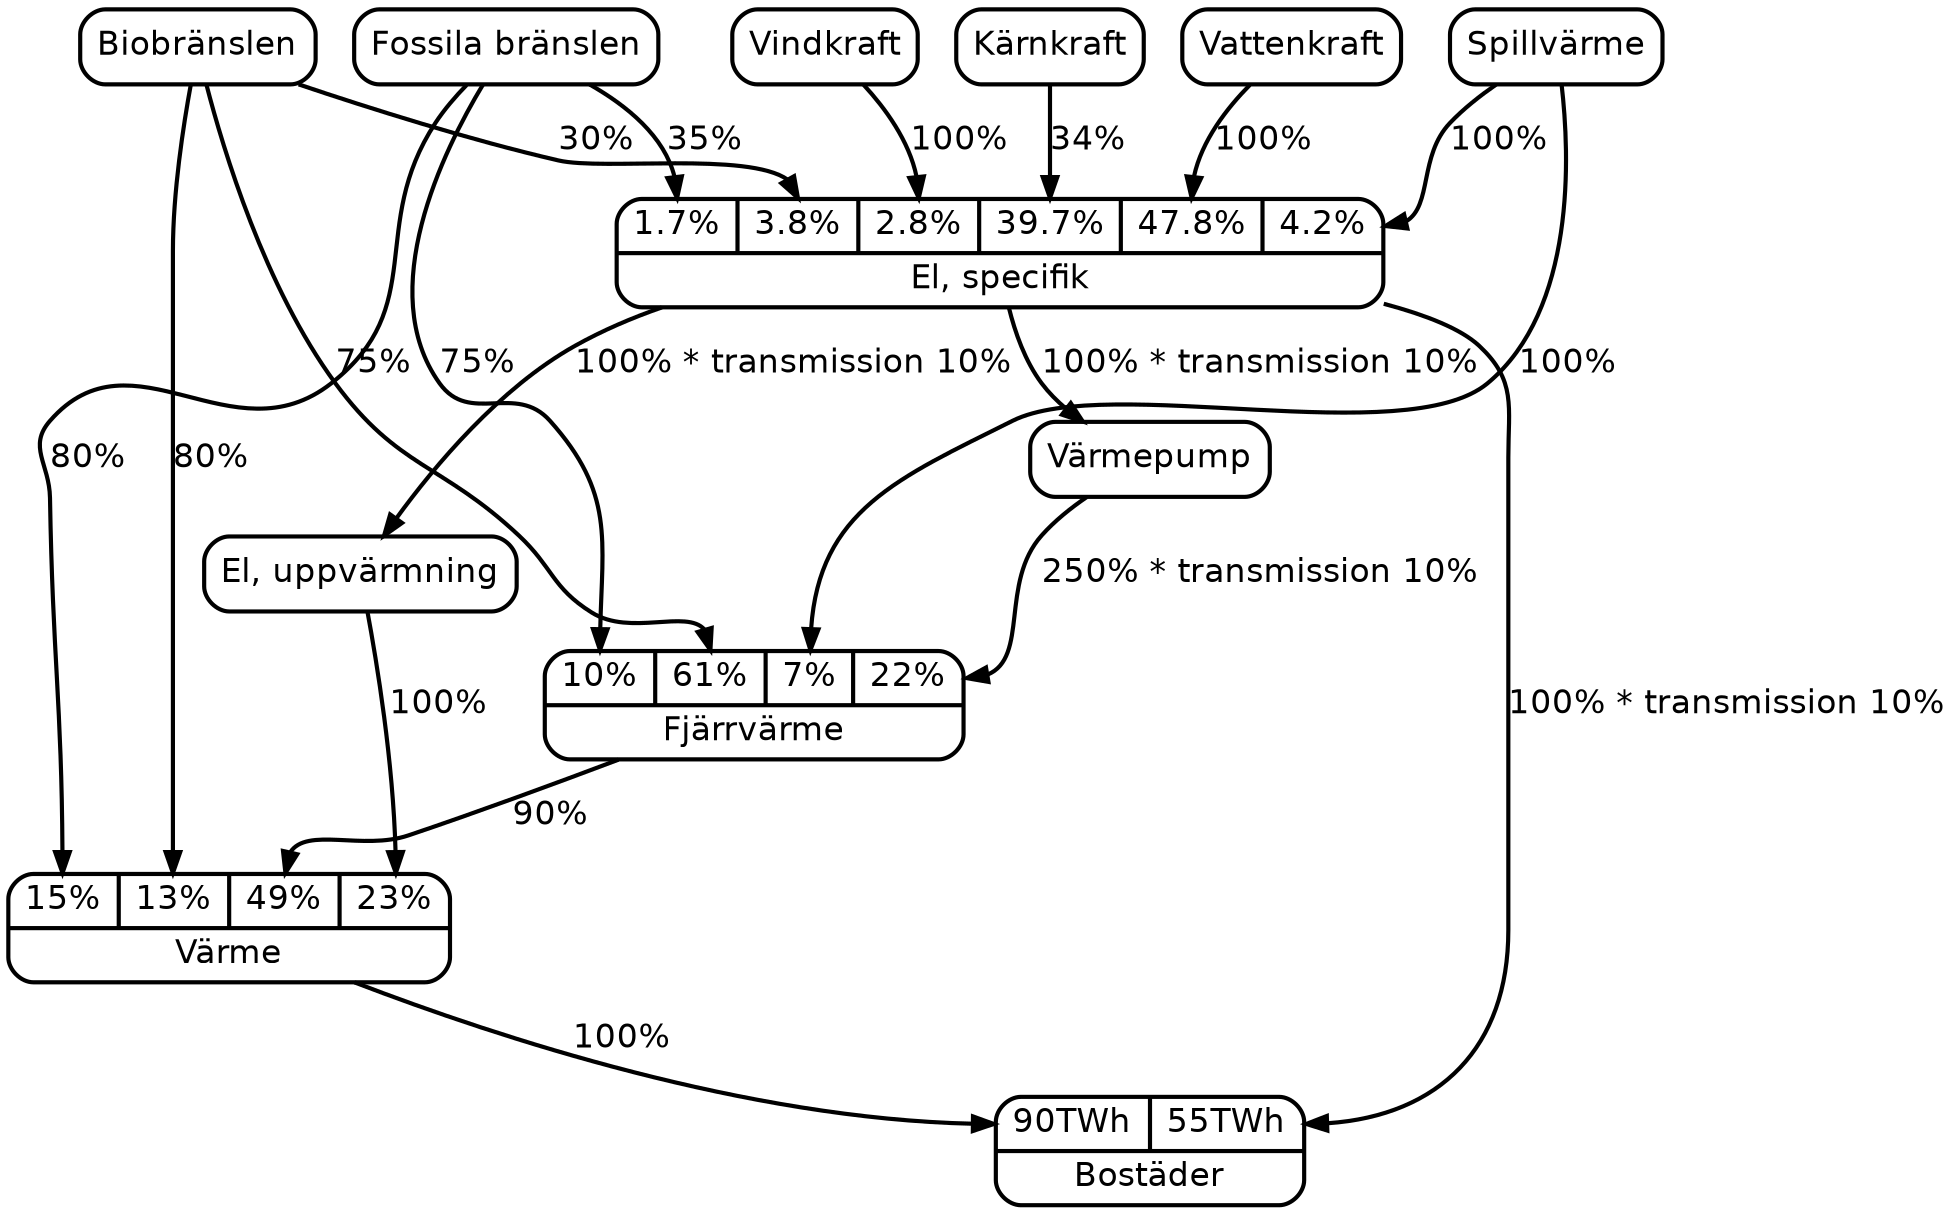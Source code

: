 digraph {
	edge [fontname="Bitstream Vera Sans",
		fontsize="16.00",
		style="bold"]

	node [fontname="Bitstream Vera Sans",
		fontsize="16.00",
		shape=Mrecord,
		style="bold,filled",
		fillcolor=white];
	edge [style=bold];

	subgraph residences {
		fossil [label = "Fossila bränslen"];
		bio [label = "Biobränslen"];
		nuclear [label = "Kärnkraft"];
		water [label = "Vattenkraft"];
		wind [label = "Vindkraft"];
		spill [label = "Spillvärme"];
		pump [label = "Värmepump"];

		district_heating [label = "{{<fossil> 10% | <bio> 61% | <spill> 7% | <pump> 22% } |Fjärrvärme}"];
		el_spec [label = "{{<fossil> 1.7% | <bio> 3.8% | <wind> 2.8% | <nuclear> 39.7% | <water> 47.8% | <spill> 4.2% } | El, specifik}"];
		el_heat [label = "El, uppvärmning"];
		heating [label ="{{<fossil> 15% | <bio> 13% | <district> 49% | <el_heat> 23%} | Värme}"];
		residences [label = "{{<heating> 90TWh | <el_spec>55TWh} | Bostäder}"];

		fossil -> district_heating:fossil [label = "75%"];
		bio -> district_heating:bio [label = "75%"];
		spill -> district_heating:spill [label = "100%"];
		pump -> district_heating:pump [label = "250% * transmission 10%"];

		fossil -> heating:fossil [label = "80%"];
		bio -> heating:bio [label = "80%"];
		district_heating -> heating:district [label = "90%"];
		el_heat -> heating:el_heat [label = "100%"];

		heating -> residences:heating [label = "100%"];

		fossil -> el_spec:fossil [label = "35%"];
		bio -> el_spec:bio [label = "30%"];
		wind -> el_spec:wind [label = "100%"];
		nuclear -> el_spec:nuclear [label = "34%"];
		water -> el_spec:water [label = "100%"];
		spill -> el_spec:spill [label = "100%"];

		el_spec -> el_heat [label = "100% * transmission 10%"];

		el_spec -> pump [label = "100% * transmission 10%"];
		el_spec -> residences:el_spec [label = "100% * transmission 10%"];
	}
}
